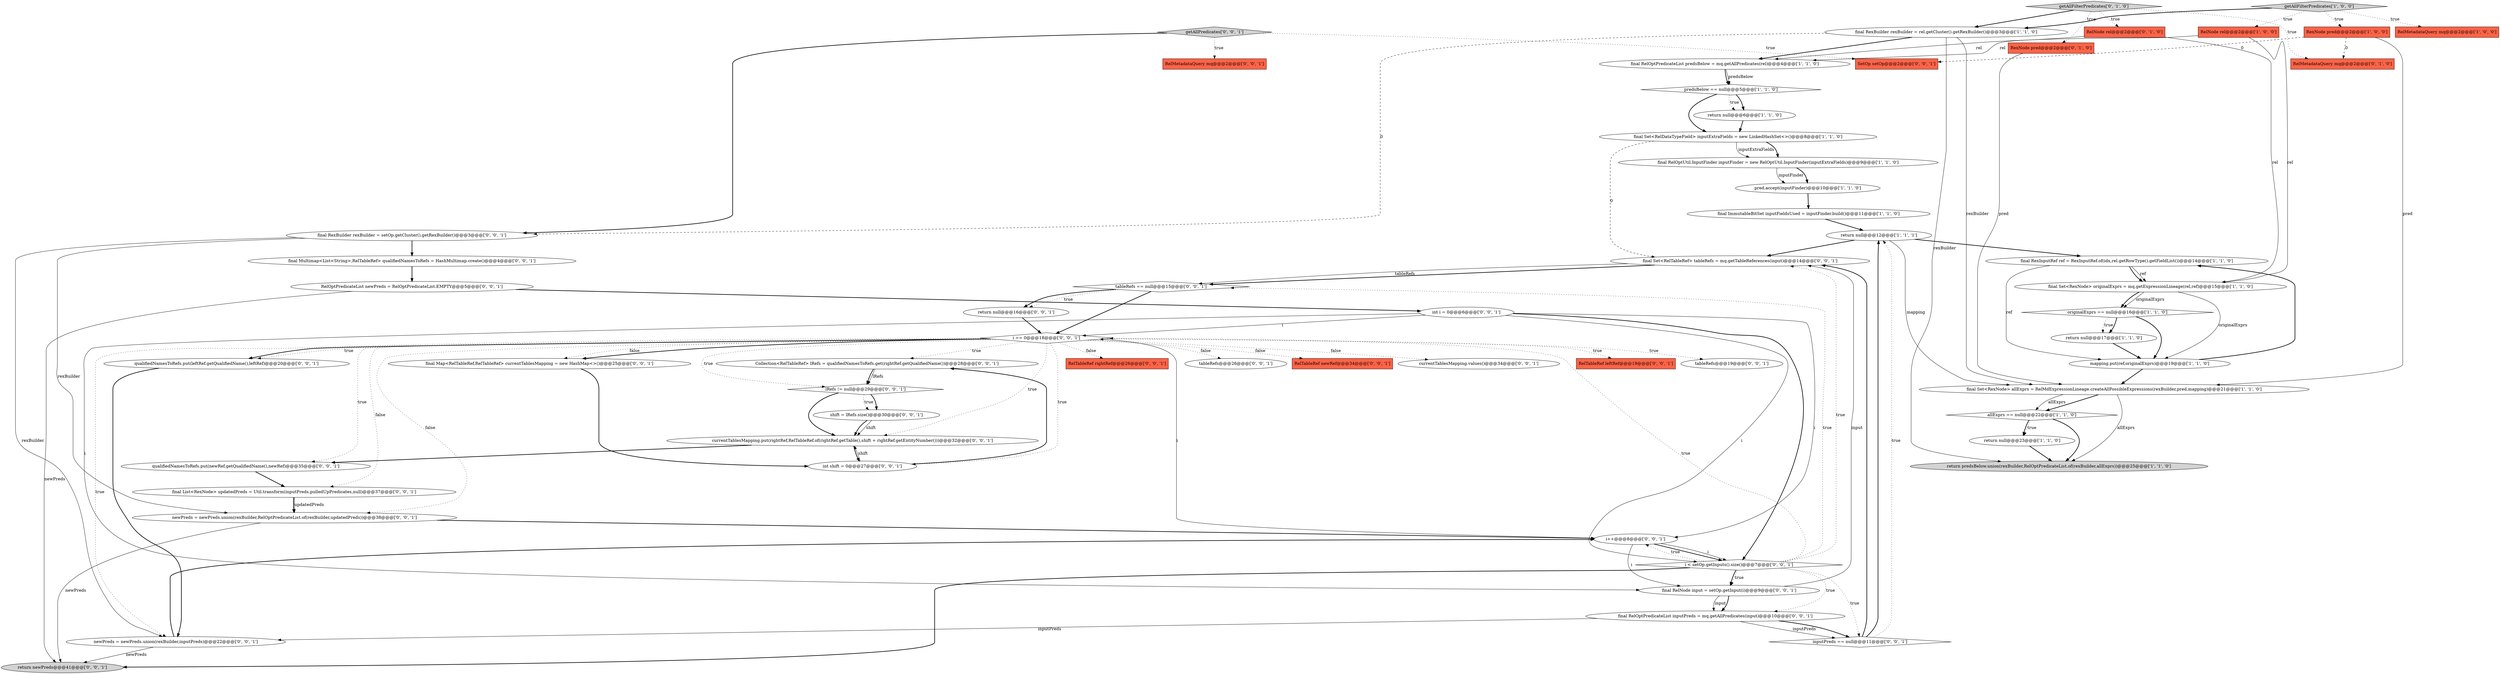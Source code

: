 digraph {
4 [style = filled, label = "pred.accept(inputFinder)@@@10@@@['1', '1', '0']", fillcolor = white, shape = ellipse image = "AAA0AAABBB1BBB"];
17 [style = filled, label = "getAllFilterPredicates['1', '0', '0']", fillcolor = lightgray, shape = diamond image = "AAA0AAABBB1BBB"];
26 [style = filled, label = "Collection<RelTableRef> lRefs = qualifiedNamesToRefs.get(rightRef.getQualifiedName())@@@28@@@['0', '0', '1']", fillcolor = white, shape = ellipse image = "AAA0AAABBB3BBB"];
41 [style = filled, label = "final Map<RelTableRef,RelTableRef> currentTablesMapping = new HashMap<>()@@@25@@@['0', '0', '1']", fillcolor = white, shape = ellipse image = "AAA0AAABBB3BBB"];
27 [style = filled, label = "newPreds = newPreds.union(rexBuilder,inputPreds)@@@22@@@['0', '0', '1']", fillcolor = white, shape = ellipse image = "AAA0AAABBB3BBB"];
52 [style = filled, label = "final List<RexNode> updatedPreds = Util.transform(inputPreds.pulledUpPredicates,null)@@@37@@@['0', '0', '1']", fillcolor = white, shape = ellipse image = "AAA0AAABBB3BBB"];
1 [style = filled, label = "RelNode rel@@@2@@@['1', '0', '0']", fillcolor = tomato, shape = box image = "AAA0AAABBB1BBB"];
6 [style = filled, label = "final Set<RexNode> originalExprs = mq.getExpressionLineage(rel,ref)@@@15@@@['1', '1', '0']", fillcolor = white, shape = ellipse image = "AAA0AAABBB1BBB"];
36 [style = filled, label = "RelTableRef rightRef@@@26@@@['0', '0', '1']", fillcolor = tomato, shape = box image = "AAA0AAABBB3BBB"];
50 [style = filled, label = "currentTablesMapping.put(rightRef,RelTableRef.of(rightRef.getTable(),shift + rightRef.getEntityNumber()))@@@32@@@['0', '0', '1']", fillcolor = white, shape = ellipse image = "AAA0AAABBB3BBB"];
34 [style = filled, label = "final RelNode input = setOp.getInput(i)@@@9@@@['0', '0', '1']", fillcolor = white, shape = ellipse image = "AAA0AAABBB3BBB"];
49 [style = filled, label = "return null@@@16@@@['0', '0', '1']", fillcolor = white, shape = ellipse image = "AAA0AAABBB3BBB"];
30 [style = filled, label = "tableRefs@@@26@@@['0', '0', '1']", fillcolor = white, shape = ellipse image = "AAA0AAABBB3BBB"];
23 [style = filled, label = "getAllFilterPredicates['0', '1', '0']", fillcolor = lightgray, shape = diamond image = "AAA0AAABBB2BBB"];
33 [style = filled, label = "RelTableRef newRef@@@34@@@['0', '0', '1']", fillcolor = tomato, shape = box image = "AAA0AAABBB3BBB"];
8 [style = filled, label = "allExprs == null@@@22@@@['1', '1', '0']", fillcolor = white, shape = diamond image = "AAA0AAABBB1BBB"];
44 [style = filled, label = "currentTablesMapping.values()@@@34@@@['0', '0', '1']", fillcolor = white, shape = ellipse image = "AAA0AAABBB3BBB"];
24 [style = filled, label = "RexNode pred@@@2@@@['0', '1', '0']", fillcolor = tomato, shape = box image = "AAA0AAABBB2BBB"];
38 [style = filled, label = "i == 0@@@18@@@['0', '0', '1']", fillcolor = white, shape = diamond image = "AAA0AAABBB3BBB"];
9 [style = filled, label = "RexNode pred@@@2@@@['1', '0', '0']", fillcolor = tomato, shape = box image = "AAA1AAABBB1BBB"];
39 [style = filled, label = "newPreds = newPreds.union(rexBuilder,RelOptPredicateList.of(rexBuilder,updatedPreds))@@@38@@@['0', '0', '1']", fillcolor = white, shape = ellipse image = "AAA0AAABBB3BBB"];
59 [style = filled, label = "SetOp setOp@@@2@@@['0', '0', '1']", fillcolor = tomato, shape = box image = "AAA0AAABBB3BBB"];
5 [style = filled, label = "return predsBelow.union(rexBuilder,RelOptPredicateList.of(rexBuilder,allExprs))@@@25@@@['1', '1', '0']", fillcolor = lightgray, shape = ellipse image = "AAA0AAABBB1BBB"];
31 [style = filled, label = "shift = lRefs.size()@@@30@@@['0', '0', '1']", fillcolor = white, shape = ellipse image = "AAA0AAABBB3BBB"];
7 [style = filled, label = "final Set<RexNode> allExprs = RelMdExpressionLineage.createAllPossibleExpressions(rexBuilder,pred,mapping)@@@21@@@['1', '1', '0']", fillcolor = white, shape = ellipse image = "AAA0AAABBB1BBB"];
46 [style = filled, label = "i++@@@8@@@['0', '0', '1']", fillcolor = white, shape = ellipse image = "AAA0AAABBB3BBB"];
47 [style = filled, label = "lRefs != null@@@29@@@['0', '0', '1']", fillcolor = white, shape = diamond image = "AAA0AAABBB3BBB"];
56 [style = filled, label = "i < setOp.getInputs().size()@@@7@@@['0', '0', '1']", fillcolor = white, shape = diamond image = "AAA0AAABBB3BBB"];
28 [style = filled, label = "qualifiedNamesToRefs.put(newRef.getQualifiedName(),newRef)@@@35@@@['0', '0', '1']", fillcolor = white, shape = ellipse image = "AAA0AAABBB3BBB"];
20 [style = filled, label = "return null@@@17@@@['1', '1', '0']", fillcolor = white, shape = ellipse image = "AAA0AAABBB1BBB"];
51 [style = filled, label = "qualifiedNamesToRefs.put(leftRef.getQualifiedName(),leftRef)@@@20@@@['0', '0', '1']", fillcolor = white, shape = ellipse image = "AAA0AAABBB3BBB"];
22 [style = filled, label = "RelNode rel@@@2@@@['0', '1', '0']", fillcolor = tomato, shape = box image = "AAA0AAABBB2BBB"];
2 [style = filled, label = "RelMetadataQuery mq@@@2@@@['1', '0', '0']", fillcolor = tomato, shape = box image = "AAA0AAABBB1BBB"];
40 [style = filled, label = "RelTableRef leftRef@@@19@@@['0', '0', '1']", fillcolor = tomato, shape = box image = "AAA0AAABBB3BBB"];
12 [style = filled, label = "mapping.put(ref,originalExprs)@@@19@@@['1', '1', '0']", fillcolor = white, shape = ellipse image = "AAA0AAABBB1BBB"];
15 [style = filled, label = "originalExprs == null@@@16@@@['1', '1', '0']", fillcolor = white, shape = diamond image = "AAA0AAABBB1BBB"];
58 [style = filled, label = "int shift = 0@@@27@@@['0', '0', '1']", fillcolor = white, shape = ellipse image = "AAA0AAABBB3BBB"];
32 [style = filled, label = "final RexBuilder rexBuilder = setOp.getCluster().getRexBuilder()@@@3@@@['0', '0', '1']", fillcolor = white, shape = ellipse image = "AAA0AAABBB3BBB"];
48 [style = filled, label = "final RelOptPredicateList inputPreds = mq.getAllPredicates(input)@@@10@@@['0', '0', '1']", fillcolor = white, shape = ellipse image = "AAA0AAABBB3BBB"];
35 [style = filled, label = "final Multimap<List<String>,RelTableRef> qualifiedNamesToRefs = HashMultimap.create()@@@4@@@['0', '0', '1']", fillcolor = white, shape = ellipse image = "AAA0AAABBB3BBB"];
21 [style = filled, label = "final RexBuilder rexBuilder = rel.getCluster().getRexBuilder()@@@3@@@['1', '1', '0']", fillcolor = white, shape = ellipse image = "AAA0AAABBB1BBB"];
10 [style = filled, label = "final RelOptPredicateList predsBelow = mq.getAllPredicates(rel)@@@4@@@['1', '1', '0']", fillcolor = white, shape = ellipse image = "AAA0AAABBB1BBB"];
18 [style = filled, label = "final ImmutableBitSet inputFieldsUsed = inputFinder.build()@@@11@@@['1', '1', '0']", fillcolor = white, shape = ellipse image = "AAA0AAABBB1BBB"];
45 [style = filled, label = "return newPreds@@@41@@@['0', '0', '1']", fillcolor = lightgray, shape = ellipse image = "AAA0AAABBB3BBB"];
55 [style = filled, label = "RelOptPredicateList newPreds = RelOptPredicateList.EMPTY@@@5@@@['0', '0', '1']", fillcolor = white, shape = ellipse image = "AAA0AAABBB3BBB"];
43 [style = filled, label = "inputPreds == null@@@11@@@['0', '0', '1']", fillcolor = white, shape = diamond image = "AAA0AAABBB3BBB"];
53 [style = filled, label = "tableRefs == null@@@15@@@['0', '0', '1']", fillcolor = white, shape = diamond image = "AAA0AAABBB3BBB"];
11 [style = filled, label = "predsBelow == null@@@5@@@['1', '1', '0']", fillcolor = white, shape = diamond image = "AAA0AAABBB1BBB"];
14 [style = filled, label = "return null@@@6@@@['1', '1', '0']", fillcolor = white, shape = ellipse image = "AAA0AAABBB1BBB"];
0 [style = filled, label = "final RexInputRef ref = RexInputRef.of(idx,rel.getRowType().getFieldList())@@@14@@@['1', '1', '0']", fillcolor = white, shape = ellipse image = "AAA0AAABBB1BBB"];
13 [style = filled, label = "return null@@@23@@@['1', '1', '0']", fillcolor = white, shape = ellipse image = "AAA0AAABBB1BBB"];
25 [style = filled, label = "RelMetadataQuery mq@@@2@@@['0', '1', '0']", fillcolor = tomato, shape = box image = "AAA1AAABBB2BBB"];
42 [style = filled, label = "RelMetadataQuery mq@@@2@@@['0', '0', '1']", fillcolor = tomato, shape = box image = "AAA0AAABBB3BBB"];
37 [style = filled, label = "final Set<RelTableRef> tableRefs = mq.getTableReferences(input)@@@14@@@['0', '0', '1']", fillcolor = white, shape = ellipse image = "AAA0AAABBB3BBB"];
57 [style = filled, label = "int i = 0@@@6@@@['0', '0', '1']", fillcolor = white, shape = ellipse image = "AAA0AAABBB3BBB"];
16 [style = filled, label = "return null@@@12@@@['1', '1', '1']", fillcolor = white, shape = ellipse image = "AAA0AAABBB1BBB"];
29 [style = filled, label = "getAllPredicates['0', '0', '1']", fillcolor = lightgray, shape = diamond image = "AAA0AAABBB3BBB"];
54 [style = filled, label = "tableRefs@@@19@@@['0', '0', '1']", fillcolor = white, shape = ellipse image = "AAA0AAABBB3BBB"];
3 [style = filled, label = "final Set<RelDataTypeField> inputExtraFields = new LinkedHashSet<>()@@@8@@@['1', '1', '0']", fillcolor = white, shape = ellipse image = "AAA0AAABBB1BBB"];
19 [style = filled, label = "final RelOptUtil.InputFinder inputFinder = new RelOptUtil.InputFinder(inputExtraFields)@@@9@@@['1', '1', '0']", fillcolor = white, shape = ellipse image = "AAA0AAABBB1BBB"];
14->3 [style = bold, label=""];
32->35 [style = bold, label=""];
21->10 [style = bold, label=""];
19->4 [style = solid, label="inputFinder"];
16->0 [style = bold, label=""];
16->37 [style = bold, label=""];
3->19 [style = solid, label="inputExtraFields"];
48->43 [style = solid, label="inputPreds"];
56->34 [style = bold, label=""];
35->55 [style = bold, label=""];
11->14 [style = bold, label=""];
23->22 [style = dotted, label="true"];
46->38 [style = solid, label="i"];
38->51 [style = bold, label=""];
17->1 [style = dotted, label="true"];
38->52 [style = dotted, label="false"];
32->39 [style = solid, label="rexBuilder"];
15->20 [style = dotted, label="true"];
38->41 [style = bold, label=""];
56->43 [style = dotted, label="true"];
7->8 [style = bold, label=""];
12->7 [style = bold, label=""];
34->48 [style = solid, label="input"];
31->50 [style = bold, label=""];
37->53 [style = bold, label=""];
55->57 [style = bold, label=""];
28->52 [style = bold, label=""];
3->19 [style = bold, label=""];
7->8 [style = solid, label="allExprs"];
48->43 [style = bold, label=""];
15->20 [style = bold, label=""];
38->39 [style = dotted, label="false"];
31->50 [style = solid, label="shift"];
38->33 [style = dotted, label="false"];
24->7 [style = solid, label="pred"];
17->2 [style = dotted, label="true"];
6->12 [style = solid, label="originalExprs"];
53->38 [style = bold, label=""];
41->58 [style = bold, label=""];
56->48 [style = dotted, label="true"];
38->44 [style = dotted, label="false"];
17->21 [style = bold, label=""];
38->40 [style = dotted, label="true"];
10->11 [style = bold, label=""];
53->49 [style = dotted, label="true"];
16->7 [style = solid, label="mapping"];
43->16 [style = bold, label=""];
9->59 [style = dashed, label="0"];
34->37 [style = solid, label="input"];
34->48 [style = bold, label=""];
21->5 [style = solid, label="rexBuilder"];
11->14 [style = dotted, label="true"];
26->47 [style = bold, label=""];
49->38 [style = bold, label=""];
4->18 [style = bold, label=""];
0->6 [style = solid, label="ref"];
52->39 [style = solid, label="updatedPreds"];
56->38 [style = dotted, label="true"];
56->34 [style = dotted, label="true"];
50->28 [style = bold, label=""];
21->32 [style = dashed, label="0"];
27->46 [style = bold, label=""];
38->28 [style = dotted, label="true"];
48->27 [style = solid, label="inputPreds"];
21->7 [style = solid, label="rexBuilder"];
29->32 [style = bold, label=""];
38->30 [style = dotted, label="false"];
26->47 [style = solid, label="lRefs"];
13->5 [style = bold, label=""];
29->59 [style = dotted, label="true"];
51->27 [style = bold, label=""];
15->12 [style = bold, label=""];
38->41 [style = dotted, label="false"];
38->50 [style = dotted, label="true"];
23->24 [style = dotted, label="true"];
32->27 [style = solid, label="rexBuilder"];
38->54 [style = dotted, label="true"];
46->56 [style = bold, label=""];
39->46 [style = bold, label=""];
50->58 [style = bold, label=""];
38->27 [style = dotted, label="true"];
3->37 [style = dashed, label="0"];
47->31 [style = bold, label=""];
22->10 [style = solid, label="rel"];
43->16 [style = dotted, label="true"];
22->6 [style = solid, label="rel"];
10->11 [style = solid, label="predsBelow"];
47->50 [style = bold, label=""];
37->53 [style = solid, label="tableRefs"];
6->15 [style = bold, label=""];
56->45 [style = bold, label=""];
11->3 [style = bold, label=""];
1->10 [style = solid, label="rel"];
38->58 [style = dotted, label="true"];
6->15 [style = solid, label="originalExprs"];
9->25 [style = dashed, label="0"];
57->56 [style = solid, label="i"];
57->46 [style = solid, label="i"];
8->13 [style = dotted, label="true"];
1->6 [style = solid, label="rel"];
58->26 [style = bold, label=""];
46->34 [style = solid, label="i"];
23->25 [style = dotted, label="true"];
8->13 [style = bold, label=""];
39->45 [style = solid, label="newPreds"];
18->16 [style = bold, label=""];
52->39 [style = bold, label=""];
0->6 [style = bold, label=""];
55->45 [style = solid, label="newPreds"];
0->12 [style = solid, label="ref"];
27->45 [style = solid, label="newPreds"];
9->7 [style = solid, label="pred"];
7->5 [style = solid, label="allExprs"];
43->37 [style = bold, label=""];
47->31 [style = dotted, label="true"];
12->0 [style = bold, label=""];
57->34 [style = solid, label="i"];
56->37 [style = dotted, label="true"];
57->56 [style = bold, label=""];
53->49 [style = bold, label=""];
38->26 [style = dotted, label="true"];
38->36 [style = dotted, label="false"];
46->56 [style = solid, label="i"];
8->5 [style = bold, label=""];
23->21 [style = bold, label=""];
17->9 [style = dotted, label="true"];
56->53 [style = dotted, label="true"];
20->12 [style = bold, label=""];
58->50 [style = solid, label="shift"];
38->47 [style = dotted, label="true"];
56->46 [style = dotted, label="true"];
29->42 [style = dotted, label="true"];
57->38 [style = solid, label="i"];
19->4 [style = bold, label=""];
38->51 [style = dotted, label="true"];
}
